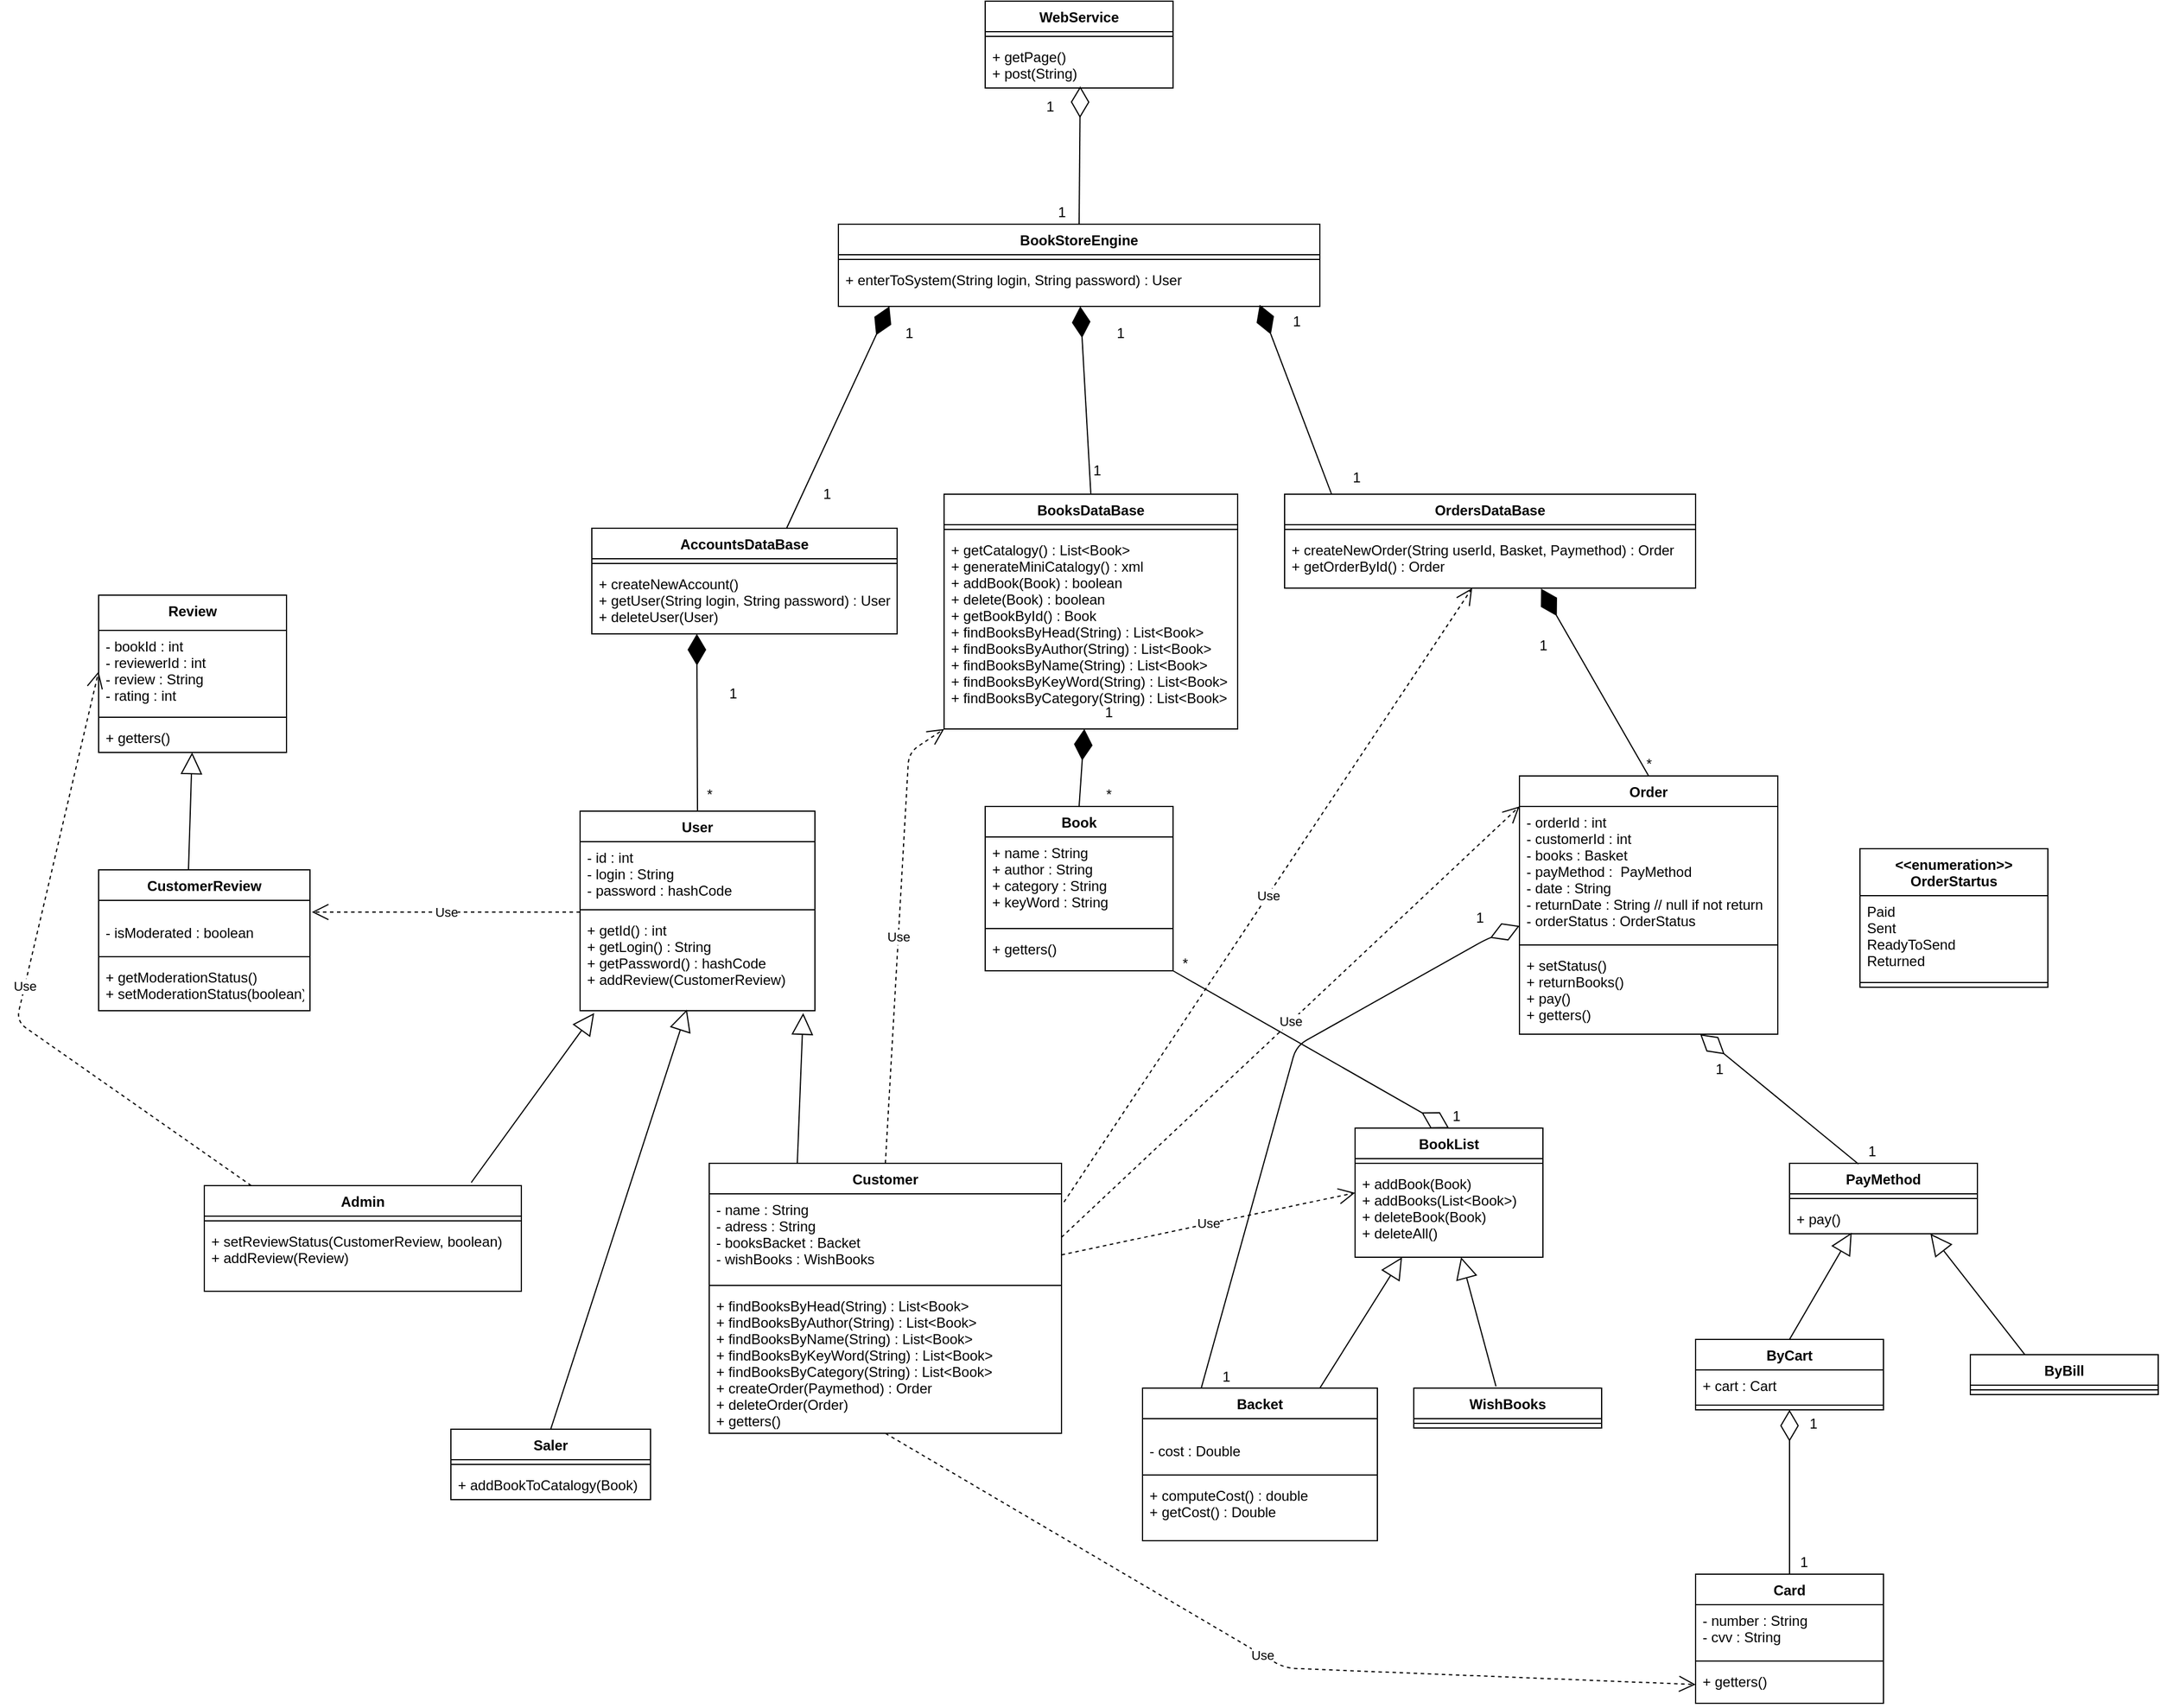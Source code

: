 <mxfile version="13.3.5" type="device"><diagram name="Page-1" id="e7e014a7-5840-1c2e-5031-d8a46d1fe8dd"><mxGraphModel dx="2223" dy="495" grid="1" gridSize="10" guides="1" tooltips="1" connect="1" arrows="1" fold="1" page="1" pageScale="1" pageWidth="1169" pageHeight="826" background="#ffffff" math="0" shadow="0"><root><mxCell id="0"/><mxCell id="1" parent="0"/><mxCell id="Yyj0qLJfryF7icvSQ_jR-110" value="" style="endArrow=diamondThin;endFill=1;endSize=24;html=1;entryX=0.106;entryY=1;entryDx=0;entryDy=0;entryPerimeter=0;exitX=0.638;exitY=0;exitDx=0;exitDy=0;exitPerimeter=0;" parent="1" source="Yyj0qLJfryF7icvSQ_jR-102" target="Yyj0qLJfryF7icvSQ_jR-97" edge="1"><mxGeometry width="160" relative="1" as="geometry"><mxPoint x="1010" y="560" as="sourcePoint"/><mxPoint x="1170" y="560" as="targetPoint"/></mxGeometry></mxCell><mxCell id="Yyj0qLJfryF7icvSQ_jR-111" value="" style="endArrow=diamondThin;endFill=1;endSize=24;html=1;exitX=0.5;exitY=0;exitDx=0;exitDy=0;" parent="1" source="Yyj0qLJfryF7icvSQ_jR-98" target="Yyj0qLJfryF7icvSQ_jR-97" edge="1"><mxGeometry width="160" relative="1" as="geometry"><mxPoint x="1010" y="560" as="sourcePoint"/><mxPoint x="1170" y="560" as="targetPoint"/></mxGeometry></mxCell><mxCell id="Yyj0qLJfryF7icvSQ_jR-118" value="" style="endArrow=block;endSize=16;endFill=0;html=1;exitX=0.842;exitY=-0.029;exitDx=0;exitDy=0;exitPerimeter=0;" parent="1" source="Yyj0qLJfryF7icvSQ_jR-46" edge="1"><mxGeometry width="160" relative="1" as="geometry"><mxPoint x="650" y="1020" as="sourcePoint"/><mxPoint x="502" y="1002" as="targetPoint"/></mxGeometry></mxCell><mxCell id="Yyj0qLJfryF7icvSQ_jR-119" value="" style="endArrow=block;endSize=16;endFill=0;html=1;exitX=0.25;exitY=0;exitDx=0;exitDy=0;" parent="1" source="Yyj0qLJfryF7icvSQ_jR-50" edge="1"><mxGeometry width="160" relative="1" as="geometry"><mxPoint x="650" y="1020" as="sourcePoint"/><mxPoint x="680" y="1002" as="targetPoint"/></mxGeometry></mxCell><mxCell id="Yyj0qLJfryF7icvSQ_jR-98" value="BooksDataBase" style="swimlane;fontStyle=1;align=center;verticalAlign=top;childLayout=stackLayout;horizontal=1;startSize=26;horizontalStack=0;resizeParent=1;resizeParentMax=0;resizeLast=0;collapsible=1;marginBottom=0;" parent="1" vertex="1"><mxGeometry x="800" y="560" width="250" height="200" as="geometry"/></mxCell><mxCell id="Yyj0qLJfryF7icvSQ_jR-100" value="" style="line;strokeWidth=1;fillColor=none;align=left;verticalAlign=middle;spacingTop=-1;spacingLeft=3;spacingRight=3;rotatable=0;labelPosition=right;points=[];portConstraint=eastwest;" parent="Yyj0qLJfryF7icvSQ_jR-98" vertex="1"><mxGeometry y="26" width="250" height="8" as="geometry"/></mxCell><mxCell id="Yyj0qLJfryF7icvSQ_jR-101" value="+ getCatalogy() : List&lt;Book&gt;&#xA;+ generateMiniCatalogy() : xml&#xA;+ addBook(Book) : boolean&#xA;+ delete(Book) : boolean&#xA;+ getBookById() : Book&#xA;+ findBooksByHead(String) : List&lt;Book&gt;&#xA;+ findBooksByAuthor(String) : List&lt;Book&gt;&#xA;+ findBooksByName(String) : List&lt;Book&gt;&#xA;+ findBooksByKeyWord(String) : List&lt;Book&gt;&#xA;+ findBooksByCategory(String) : List&lt;Book&gt;&#xA;&#xA;&#xA;&#xA;" style="text;strokeColor=none;fillColor=none;align=left;verticalAlign=top;spacingLeft=4;spacingRight=4;overflow=hidden;rotatable=0;points=[[0,0.5],[1,0.5]];portConstraint=eastwest;" parent="Yyj0qLJfryF7icvSQ_jR-98" vertex="1"><mxGeometry y="34" width="250" height="166" as="geometry"/></mxCell><mxCell id="Yyj0qLJfryF7icvSQ_jR-94" value="BookStoreEngine" style="swimlane;fontStyle=1;align=center;verticalAlign=top;childLayout=stackLayout;horizontal=1;startSize=26;horizontalStack=0;resizeParent=1;resizeParentMax=0;resizeLast=0;collapsible=1;marginBottom=0;" parent="1" vertex="1"><mxGeometry x="710" y="330" width="410" height="70" as="geometry"/></mxCell><mxCell id="Yyj0qLJfryF7icvSQ_jR-96" value="" style="line;strokeWidth=1;fillColor=none;align=left;verticalAlign=middle;spacingTop=-1;spacingLeft=3;spacingRight=3;rotatable=0;labelPosition=right;points=[];portConstraint=eastwest;" parent="Yyj0qLJfryF7icvSQ_jR-94" vertex="1"><mxGeometry y="26" width="410" height="8" as="geometry"/></mxCell><mxCell id="Yyj0qLJfryF7icvSQ_jR-97" value="+ enterToSystem(String login, String password) : User" style="text;strokeColor=none;fillColor=none;align=left;verticalAlign=top;spacingLeft=4;spacingRight=4;overflow=hidden;rotatable=0;points=[[0,0.5],[1,0.5]];portConstraint=eastwest;" parent="Yyj0qLJfryF7icvSQ_jR-94" vertex="1"><mxGeometry y="34" width="410" height="36" as="geometry"/></mxCell><mxCell id="Yyj0qLJfryF7icvSQ_jR-150" value="WebService" style="swimlane;fontStyle=1;align=center;verticalAlign=top;childLayout=stackLayout;horizontal=1;startSize=26;horizontalStack=0;resizeParent=1;resizeParentMax=0;resizeLast=0;collapsible=1;marginBottom=0;" parent="1" vertex="1"><mxGeometry x="835" y="140" width="160" height="74" as="geometry"/></mxCell><mxCell id="Yyj0qLJfryF7icvSQ_jR-152" value="" style="line;strokeWidth=1;fillColor=none;align=left;verticalAlign=middle;spacingTop=-1;spacingLeft=3;spacingRight=3;rotatable=0;labelPosition=right;points=[];portConstraint=eastwest;" parent="Yyj0qLJfryF7icvSQ_jR-150" vertex="1"><mxGeometry y="26" width="160" height="8" as="geometry"/></mxCell><mxCell id="Yyj0qLJfryF7icvSQ_jR-153" value="+ getPage()&#xA;+ post(String)&#xA;" style="text;strokeColor=none;fillColor=none;align=left;verticalAlign=top;spacingLeft=4;spacingRight=4;overflow=hidden;rotatable=0;points=[[0,0.5],[1,0.5]];portConstraint=eastwest;" parent="Yyj0qLJfryF7icvSQ_jR-150" vertex="1"><mxGeometry y="34" width="160" height="40" as="geometry"/></mxCell><mxCell id="Yyj0qLJfryF7icvSQ_jR-112" value="User" style="swimlane;fontStyle=1;align=center;verticalAlign=top;childLayout=stackLayout;horizontal=1;startSize=26;horizontalStack=0;resizeParent=1;resizeParentMax=0;resizeLast=0;collapsible=1;marginBottom=0;" parent="1" vertex="1"><mxGeometry x="490" y="830" width="200" height="170" as="geometry"/></mxCell><mxCell id="Yyj0qLJfryF7icvSQ_jR-113" value="- id : int&#xA;- login : String&#xA;- password : hashCode&#xA;&#xA;" style="text;strokeColor=none;fillColor=none;align=left;verticalAlign=top;spacingLeft=4;spacingRight=4;overflow=hidden;rotatable=0;points=[[0,0.5],[1,0.5]];portConstraint=eastwest;" parent="Yyj0qLJfryF7icvSQ_jR-112" vertex="1"><mxGeometry y="26" width="200" height="54" as="geometry"/></mxCell><mxCell id="Yyj0qLJfryF7icvSQ_jR-114" value="" style="line;strokeWidth=1;fillColor=none;align=left;verticalAlign=middle;spacingTop=-1;spacingLeft=3;spacingRight=3;rotatable=0;labelPosition=right;points=[];portConstraint=eastwest;" parent="Yyj0qLJfryF7icvSQ_jR-112" vertex="1"><mxGeometry y="80" width="200" height="8" as="geometry"/></mxCell><mxCell id="Yyj0qLJfryF7icvSQ_jR-115" value="+ getId() : int&#xA;+ getLogin() : String&#xA;+ getPassword() : hashCode&#xA;+ addReview(CustomerReview)&#xA;&#xA;&#xA;" style="text;strokeColor=none;fillColor=none;align=left;verticalAlign=top;spacingLeft=4;spacingRight=4;overflow=hidden;rotatable=0;points=[[0,0.5],[1,0.5]];portConstraint=eastwest;" parent="Yyj0qLJfryF7icvSQ_jR-112" vertex="1"><mxGeometry y="88" width="200" height="82" as="geometry"/></mxCell><mxCell id="Yyj0qLJfryF7icvSQ_jR-144" value="OrdersDataBase" style="swimlane;fontStyle=1;align=center;verticalAlign=top;childLayout=stackLayout;horizontal=1;startSize=26;horizontalStack=0;resizeParent=1;resizeParentMax=0;resizeLast=0;collapsible=1;marginBottom=0;" parent="1" vertex="1"><mxGeometry x="1090" y="560" width="350" height="80" as="geometry"/></mxCell><mxCell id="Yyj0qLJfryF7icvSQ_jR-146" value="" style="line;strokeWidth=1;fillColor=none;align=left;verticalAlign=middle;spacingTop=-1;spacingLeft=3;spacingRight=3;rotatable=0;labelPosition=right;points=[];portConstraint=eastwest;" parent="Yyj0qLJfryF7icvSQ_jR-144" vertex="1"><mxGeometry y="26" width="350" height="8" as="geometry"/></mxCell><mxCell id="Yyj0qLJfryF7icvSQ_jR-147" value="+ createNewOrder(String userId, Basket, Paymethod) : Order&#xA;+ getOrderById() : Order&#xA;" style="text;strokeColor=none;fillColor=none;align=left;verticalAlign=top;spacingLeft=4;spacingRight=4;overflow=hidden;rotatable=0;points=[[0,0.5],[1,0.5]];portConstraint=eastwest;" parent="Yyj0qLJfryF7icvSQ_jR-144" vertex="1"><mxGeometry y="34" width="350" height="46" as="geometry"/></mxCell><mxCell id="Yyj0qLJfryF7icvSQ_jR-55" value="Book" style="swimlane;fontStyle=1;align=center;verticalAlign=top;childLayout=stackLayout;horizontal=1;startSize=26;horizontalStack=0;resizeParent=1;resizeParentMax=0;resizeLast=0;collapsible=1;marginBottom=0;" parent="1" vertex="1"><mxGeometry x="835" y="826" width="160" height="140" as="geometry"/></mxCell><mxCell id="Yyj0qLJfryF7icvSQ_jR-56" value="+ name : String&#xA;+ author : String&#xA;+ category : String&#xA;+ keyWord : String&#xA;&#xA;" style="text;strokeColor=none;fillColor=none;align=left;verticalAlign=top;spacingLeft=4;spacingRight=4;overflow=hidden;rotatable=0;points=[[0,0.5],[1,0.5]];portConstraint=eastwest;" parent="Yyj0qLJfryF7icvSQ_jR-55" vertex="1"><mxGeometry y="26" width="160" height="74" as="geometry"/></mxCell><mxCell id="Yyj0qLJfryF7icvSQ_jR-57" value="" style="line;strokeWidth=1;fillColor=none;align=left;verticalAlign=middle;spacingTop=-1;spacingLeft=3;spacingRight=3;rotatable=0;labelPosition=right;points=[];portConstraint=eastwest;" parent="Yyj0qLJfryF7icvSQ_jR-55" vertex="1"><mxGeometry y="100" width="160" height="8" as="geometry"/></mxCell><mxCell id="Yyj0qLJfryF7icvSQ_jR-58" value="+ getters()" style="text;strokeColor=none;fillColor=none;align=left;verticalAlign=top;spacingLeft=4;spacingRight=4;overflow=hidden;rotatable=0;points=[[0,0.5],[1,0.5]];portConstraint=eastwest;" parent="Yyj0qLJfryF7icvSQ_jR-55" vertex="1"><mxGeometry y="108" width="160" height="32" as="geometry"/></mxCell><mxCell id="Yyj0qLJfryF7icvSQ_jR-69" value="Order" style="swimlane;fontStyle=1;align=center;verticalAlign=top;childLayout=stackLayout;horizontal=1;startSize=26;horizontalStack=0;resizeParent=1;resizeParentMax=0;resizeLast=0;collapsible=1;marginBottom=0;" parent="1" vertex="1"><mxGeometry x="1290" y="800" width="220" height="220" as="geometry"/></mxCell><mxCell id="Yyj0qLJfryF7icvSQ_jR-70" value="- orderId : int&#xA;- customerId : int&#xA;- books : Basket&#xA;- payMethod :  PayMethod&#xA;- date : String&#xA;- returnDate : String // null if not return &#xA;- orderStatus : OrderStatus&#xA;&#xA;" style="text;strokeColor=none;fillColor=none;align=left;verticalAlign=top;spacingLeft=4;spacingRight=4;overflow=hidden;rotatable=0;points=[[0,0.5],[1,0.5]];portConstraint=eastwest;" parent="Yyj0qLJfryF7icvSQ_jR-69" vertex="1"><mxGeometry y="26" width="220" height="114" as="geometry"/></mxCell><mxCell id="Yyj0qLJfryF7icvSQ_jR-71" value="" style="line;strokeWidth=1;fillColor=none;align=left;verticalAlign=middle;spacingTop=-1;spacingLeft=3;spacingRight=3;rotatable=0;labelPosition=right;points=[];portConstraint=eastwest;" parent="Yyj0qLJfryF7icvSQ_jR-69" vertex="1"><mxGeometry y="140" width="220" height="8" as="geometry"/></mxCell><mxCell id="Yyj0qLJfryF7icvSQ_jR-72" value="+ setStatus()&#xA;+ returnBooks()&#xA;+ pay()&#xA;+ getters()&#xA;&#xA;&#xA;" style="text;strokeColor=none;fillColor=none;align=left;verticalAlign=top;spacingLeft=4;spacingRight=4;overflow=hidden;rotatable=0;points=[[0,0.5],[1,0.5]];portConstraint=eastwest;" parent="Yyj0qLJfryF7icvSQ_jR-69" vertex="1"><mxGeometry y="148" width="220" height="72" as="geometry"/></mxCell><mxCell id="Yyj0qLJfryF7icvSQ_jR-102" value="AccountsDataBase" style="swimlane;fontStyle=1;align=center;verticalAlign=top;childLayout=stackLayout;horizontal=1;startSize=26;horizontalStack=0;resizeParent=1;resizeParentMax=0;resizeLast=0;collapsible=1;marginBottom=0;" parent="1" vertex="1"><mxGeometry x="500" y="589" width="260" height="90" as="geometry"/></mxCell><mxCell id="Yyj0qLJfryF7icvSQ_jR-104" value="" style="line;strokeWidth=1;fillColor=none;align=left;verticalAlign=middle;spacingTop=-1;spacingLeft=3;spacingRight=3;rotatable=0;labelPosition=right;points=[];portConstraint=eastwest;" parent="Yyj0qLJfryF7icvSQ_jR-102" vertex="1"><mxGeometry y="26" width="260" height="8" as="geometry"/></mxCell><mxCell id="Yyj0qLJfryF7icvSQ_jR-105" value="+ createNewAccount()&#xA;+ getUser(String login, String password) : User&#xA;+ deleteUser(User) &#xA;&#xA;&#xA;" style="text;strokeColor=none;fillColor=none;align=left;verticalAlign=top;spacingLeft=4;spacingRight=4;overflow=hidden;rotatable=0;points=[[0,0.5],[1,0.5]];portConstraint=eastwest;" parent="Yyj0qLJfryF7icvSQ_jR-102" vertex="1"><mxGeometry y="34" width="260" height="56" as="geometry"/></mxCell><mxCell id="xpv5blx1-IfY6XVsGv_s-7" value="Review" style="swimlane;fontStyle=1;align=center;verticalAlign=top;childLayout=stackLayout;horizontal=1;startSize=30;horizontalStack=0;resizeParent=1;resizeParentMax=0;resizeLast=0;collapsible=1;marginBottom=0;" vertex="1" parent="1"><mxGeometry x="80" y="646" width="160" height="134" as="geometry"/></mxCell><mxCell id="xpv5blx1-IfY6XVsGv_s-8" value="- bookId : int&#xA;- reviewerId : int &#xA;- review : String&#xA;- rating : int" style="text;strokeColor=none;fillColor=none;align=left;verticalAlign=top;spacingLeft=4;spacingRight=4;overflow=hidden;rotatable=0;points=[[0,0.5],[1,0.5]];portConstraint=eastwest;" vertex="1" parent="xpv5blx1-IfY6XVsGv_s-7"><mxGeometry y="30" width="160" height="70" as="geometry"/></mxCell><mxCell id="xpv5blx1-IfY6XVsGv_s-9" value="" style="line;strokeWidth=1;fillColor=none;align=left;verticalAlign=middle;spacingTop=-1;spacingLeft=3;spacingRight=3;rotatable=0;labelPosition=right;points=[];portConstraint=eastwest;" vertex="1" parent="xpv5blx1-IfY6XVsGv_s-7"><mxGeometry y="100" width="160" height="8" as="geometry"/></mxCell><mxCell id="xpv5blx1-IfY6XVsGv_s-10" value="+ getters() " style="text;strokeColor=none;fillColor=none;align=left;verticalAlign=top;spacingLeft=4;spacingRight=4;overflow=hidden;rotatable=0;points=[[0,0.5],[1,0.5]];portConstraint=eastwest;" vertex="1" parent="xpv5blx1-IfY6XVsGv_s-7"><mxGeometry y="108" width="160" height="26" as="geometry"/></mxCell><mxCell id="Yyj0qLJfryF7icvSQ_jR-81" value="WishBooks" style="swimlane;fontStyle=1;align=center;verticalAlign=top;childLayout=stackLayout;horizontal=1;startSize=26;horizontalStack=0;resizeParent=1;resizeParentMax=0;resizeLast=0;collapsible=1;marginBottom=0;" parent="1" vertex="1"><mxGeometry x="1200" y="1321.5" width="160" height="34" as="geometry"/></mxCell><mxCell id="Yyj0qLJfryF7icvSQ_jR-83" value="" style="line;strokeWidth=1;fillColor=none;align=left;verticalAlign=middle;spacingTop=-1;spacingLeft=3;spacingRight=3;rotatable=0;labelPosition=right;points=[];portConstraint=eastwest;" parent="Yyj0qLJfryF7icvSQ_jR-81" vertex="1"><mxGeometry y="26" width="160" height="8" as="geometry"/></mxCell><mxCell id="Yyj0qLJfryF7icvSQ_jR-129" value="" style="endArrow=block;endSize=16;endFill=0;html=1;exitX=0.75;exitY=0;exitDx=0;exitDy=0;entryX=0.25;entryY=1;entryDx=0;entryDy=0;entryPerimeter=0;" parent="1" target="Yyj0qLJfryF7icvSQ_jR-128" edge="1"><mxGeometry width="160" relative="1" as="geometry"><mxPoint x="1120" y="1321.5" as="sourcePoint"/><mxPoint x="950" y="1220" as="targetPoint"/></mxGeometry></mxCell><mxCell id="Yyj0qLJfryF7icvSQ_jR-130" value="" style="endArrow=block;endSize=16;endFill=0;html=1;" parent="1" target="Yyj0qLJfryF7icvSQ_jR-128" edge="1"><mxGeometry width="160" relative="1" as="geometry"><mxPoint x="1270" y="1320" as="sourcePoint"/><mxPoint x="950" y="1220" as="targetPoint"/></mxGeometry></mxCell><mxCell id="Yyj0qLJfryF7icvSQ_jR-134" value="" style="endArrow=diamondThin;endFill=1;endSize=24;html=1;exitX=0.5;exitY=0;exitDx=0;exitDy=0;entryX=0.344;entryY=1;entryDx=0;entryDy=0;entryPerimeter=0;" parent="1" source="Yyj0qLJfryF7icvSQ_jR-112" target="Yyj0qLJfryF7icvSQ_jR-105" edge="1"><mxGeometry width="160" relative="1" as="geometry"><mxPoint x="530" y="760" as="sourcePoint"/><mxPoint x="674" y="698" as="targetPoint"/></mxGeometry></mxCell><mxCell id="Yyj0qLJfryF7icvSQ_jR-135" value="" style="endArrow=diamondThin;endFill=1;endSize=24;html=1;exitX=0.5;exitY=0;exitDx=0;exitDy=0;" parent="1" source="Yyj0qLJfryF7icvSQ_jR-55" target="Yyj0qLJfryF7icvSQ_jR-101" edge="1"><mxGeometry width="160" relative="1" as="geometry"><mxPoint x="970" y="760" as="sourcePoint"/><mxPoint x="1000" y="750" as="targetPoint"/></mxGeometry></mxCell><mxCell id="Yyj0qLJfryF7icvSQ_jR-142" value="Use" style="endArrow=open;endSize=12;dashed=1;html=1;exitX=1;exitY=0.702;exitDx=0;exitDy=0;exitPerimeter=0;entryX=0;entryY=0.278;entryDx=0;entryDy=0;entryPerimeter=0;" parent="1" source="Yyj0qLJfryF7icvSQ_jR-51" target="Yyj0qLJfryF7icvSQ_jR-128" edge="1"><mxGeometry width="160" relative="1" as="geometry"><mxPoint x="950" y="1300" as="sourcePoint"/><mxPoint x="1120" y="1300" as="targetPoint"/></mxGeometry></mxCell><mxCell id="Yyj0qLJfryF7icvSQ_jR-143" value="" style="endArrow=diamondThin;endFill=1;endSize=24;html=1;entryX=0.875;entryY=0.962;entryDx=0;entryDy=0;entryPerimeter=0;" parent="1" target="Yyj0qLJfryF7icvSQ_jR-97" edge="1"><mxGeometry width="160" relative="1" as="geometry"><mxPoint x="1130" y="560" as="sourcePoint"/><mxPoint x="1290" y="560" as="targetPoint"/></mxGeometry></mxCell><mxCell id="Yyj0qLJfryF7icvSQ_jR-149" value="" style="endArrow=diamondThin;endFill=1;endSize=24;html=1;entryX=0.624;entryY=1.009;entryDx=0;entryDy=0;entryPerimeter=0;exitX=0.5;exitY=0;exitDx=0;exitDy=0;" parent="1" source="Yyj0qLJfryF7icvSQ_jR-69" target="Yyj0qLJfryF7icvSQ_jR-147" edge="1"><mxGeometry width="160" relative="1" as="geometry"><mxPoint x="1180" y="800" as="sourcePoint"/><mxPoint x="1340" y="800" as="targetPoint"/></mxGeometry></mxCell><mxCell id="Yyj0qLJfryF7icvSQ_jR-154" value="" style="endArrow=diamondThin;endFill=0;endSize=24;html=1;entryX=0.506;entryY=0.962;entryDx=0;entryDy=0;entryPerimeter=0;exitX=0.5;exitY=0;exitDx=0;exitDy=0;" parent="1" source="Yyj0qLJfryF7icvSQ_jR-94" target="Yyj0qLJfryF7icvSQ_jR-153" edge="1"><mxGeometry width="160" relative="1" as="geometry"><mxPoint x="580" y="250" as="sourcePoint"/><mxPoint x="740" y="250" as="targetPoint"/></mxGeometry></mxCell><mxCell id="Yyj0qLJfryF7icvSQ_jR-160" value="" style="endArrow=block;endSize=16;endFill=0;html=1;entryX=0.455;entryY=0.988;entryDx=0;entryDy=0;entryPerimeter=0;exitX=0.5;exitY=0;exitDx=0;exitDy=0;" parent="1" source="Yyj0qLJfryF7icvSQ_jR-155" target="Yyj0qLJfryF7icvSQ_jR-115" edge="1"><mxGeometry width="160" relative="1" as="geometry"><mxPoint x="530" y="1180" as="sourcePoint"/><mxPoint x="690" y="1180" as="targetPoint"/></mxGeometry></mxCell><mxCell id="Yyj0qLJfryF7icvSQ_jR-162" value="Use" style="endArrow=open;endSize=12;dashed=1;html=1;exitX=0.5;exitY=0;exitDx=0;exitDy=0;" parent="1" source="Yyj0qLJfryF7icvSQ_jR-50" target="Yyj0qLJfryF7icvSQ_jR-101" edge="1"><mxGeometry width="160" relative="1" as="geometry"><mxPoint x="730" y="940" as="sourcePoint"/><mxPoint x="810" y="840" as="targetPoint"/><Array as="points"><mxPoint x="770" y="780"/></Array></mxGeometry></mxCell><mxCell id="Yyj0qLJfryF7icvSQ_jR-189" value="" style="endArrow=block;endSize=16;endFill=0;html=1;entryX=0.331;entryY=0.962;entryDx=0;entryDy=0;entryPerimeter=0;exitX=0.5;exitY=0;exitDx=0;exitDy=0;" parent="1" source="Yyj0qLJfryF7icvSQ_jR-181" target="Yyj0qLJfryF7icvSQ_jR-180" edge="1"><mxGeometry width="160" relative="1" as="geometry"><mxPoint x="1360" y="1270" as="sourcePoint"/><mxPoint x="1520" y="1270" as="targetPoint"/></mxGeometry></mxCell><mxCell id="Yyj0qLJfryF7icvSQ_jR-181" value="ByCart" style="swimlane;fontStyle=1;align=center;verticalAlign=top;childLayout=stackLayout;horizontal=1;startSize=26;horizontalStack=0;resizeParent=1;resizeParentMax=0;resizeLast=0;collapsible=1;marginBottom=0;" parent="1" vertex="1"><mxGeometry x="1440" y="1280" width="160" height="60" as="geometry"/></mxCell><mxCell id="Yyj0qLJfryF7icvSQ_jR-182" value="+ cart : Cart" style="text;strokeColor=none;fillColor=none;align=left;verticalAlign=top;spacingLeft=4;spacingRight=4;overflow=hidden;rotatable=0;points=[[0,0.5],[1,0.5]];portConstraint=eastwest;" parent="Yyj0qLJfryF7icvSQ_jR-181" vertex="1"><mxGeometry y="26" width="160" height="26" as="geometry"/></mxCell><mxCell id="Yyj0qLJfryF7icvSQ_jR-183" value="" style="line;strokeWidth=1;fillColor=none;align=left;verticalAlign=middle;spacingTop=-1;spacingLeft=3;spacingRight=3;rotatable=0;labelPosition=right;points=[];portConstraint=eastwest;" parent="Yyj0qLJfryF7icvSQ_jR-181" vertex="1"><mxGeometry y="52" width="160" height="8" as="geometry"/></mxCell><mxCell id="Yyj0qLJfryF7icvSQ_jR-190" value="" style="endArrow=block;endSize=16;endFill=0;html=1;entryX=0.75;entryY=1;entryDx=0;entryDy=0;exitX=0.294;exitY=0.023;exitDx=0;exitDy=0;exitPerimeter=0;" parent="1" source="Yyj0qLJfryF7icvSQ_jR-185" target="Yyj0qLJfryF7icvSQ_jR-177" edge="1"><mxGeometry width="160" relative="1" as="geometry"><mxPoint x="1360" y="1270" as="sourcePoint"/><mxPoint x="1520" y="1270" as="targetPoint"/></mxGeometry></mxCell><mxCell id="Yyj0qLJfryF7icvSQ_jR-168" value="Backet" style="swimlane;fontStyle=1;align=center;verticalAlign=top;childLayout=stackLayout;horizontal=1;startSize=26;horizontalStack=0;resizeParent=1;resizeParentMax=0;resizeLast=0;collapsible=1;marginBottom=0;" parent="1" vertex="1"><mxGeometry x="969" y="1321.5" width="200" height="130" as="geometry"/></mxCell><mxCell id="Yyj0qLJfryF7icvSQ_jR-169" value="&#xA;- cost : Double &#xA;" style="text;strokeColor=none;fillColor=none;align=left;verticalAlign=top;spacingLeft=4;spacingRight=4;overflow=hidden;rotatable=0;points=[[0,0.5],[1,0.5]];portConstraint=eastwest;" parent="Yyj0qLJfryF7icvSQ_jR-168" vertex="1"><mxGeometry y="26" width="200" height="44" as="geometry"/></mxCell><mxCell id="Yyj0qLJfryF7icvSQ_jR-170" value="" style="line;strokeWidth=1;fillColor=none;align=left;verticalAlign=middle;spacingTop=-1;spacingLeft=3;spacingRight=3;rotatable=0;labelPosition=right;points=[];portConstraint=eastwest;" parent="Yyj0qLJfryF7icvSQ_jR-168" vertex="1"><mxGeometry y="70" width="200" height="8" as="geometry"/></mxCell><mxCell id="Yyj0qLJfryF7icvSQ_jR-171" value="+ computeCost() : double&#xA;+ getCost() : Double&#xA;&#xA;&#xA;&#xA;" style="text;strokeColor=none;fillColor=none;align=left;verticalAlign=top;spacingLeft=4;spacingRight=4;overflow=hidden;rotatable=0;points=[[0,0.5],[1,0.5]];portConstraint=eastwest;" parent="Yyj0qLJfryF7icvSQ_jR-168" vertex="1"><mxGeometry y="78" width="200" height="52" as="geometry"/></mxCell><mxCell id="Yyj0qLJfryF7icvSQ_jR-177" value="PayMethod" style="swimlane;fontStyle=1;align=center;verticalAlign=top;childLayout=stackLayout;horizontal=1;startSize=26;horizontalStack=0;resizeParent=1;resizeParentMax=0;resizeLast=0;collapsible=1;marginBottom=0;" parent="1" vertex="1"><mxGeometry x="1520" y="1130" width="160" height="60" as="geometry"/></mxCell><mxCell id="Yyj0qLJfryF7icvSQ_jR-179" value="" style="line;strokeWidth=1;fillColor=none;align=left;verticalAlign=middle;spacingTop=-1;spacingLeft=3;spacingRight=3;rotatable=0;labelPosition=right;points=[];portConstraint=eastwest;" parent="Yyj0qLJfryF7icvSQ_jR-177" vertex="1"><mxGeometry y="26" width="160" height="8" as="geometry"/></mxCell><mxCell id="Yyj0qLJfryF7icvSQ_jR-180" value="+ pay()" style="text;strokeColor=none;fillColor=none;align=left;verticalAlign=top;spacingLeft=4;spacingRight=4;overflow=hidden;rotatable=0;points=[[0,0.5],[1,0.5]];portConstraint=eastwest;" parent="Yyj0qLJfryF7icvSQ_jR-177" vertex="1"><mxGeometry y="34" width="160" height="26" as="geometry"/></mxCell><mxCell id="Yyj0qLJfryF7icvSQ_jR-185" value="ByBill" style="swimlane;fontStyle=1;align=center;verticalAlign=top;childLayout=stackLayout;horizontal=1;startSize=26;horizontalStack=0;resizeParent=1;resizeParentMax=0;resizeLast=0;collapsible=1;marginBottom=0;" parent="1" vertex="1"><mxGeometry x="1674" y="1293" width="160" height="34" as="geometry"/></mxCell><mxCell id="Yyj0qLJfryF7icvSQ_jR-187" value="" style="line;strokeWidth=1;fillColor=none;align=left;verticalAlign=middle;spacingTop=-1;spacingLeft=3;spacingRight=3;rotatable=0;labelPosition=right;points=[];portConstraint=eastwest;" parent="Yyj0qLJfryF7icvSQ_jR-185" vertex="1"><mxGeometry y="26" width="160" height="8" as="geometry"/></mxCell><mxCell id="Yyj0qLJfryF7icvSQ_jR-194" value="Card" style="swimlane;fontStyle=1;align=center;verticalAlign=top;childLayout=stackLayout;horizontal=1;startSize=26;horizontalStack=0;resizeParent=1;resizeParentMax=0;resizeLast=0;collapsible=1;marginBottom=0;" parent="1" vertex="1"><mxGeometry x="1440" y="1480" width="160" height="110" as="geometry"/></mxCell><mxCell id="Yyj0qLJfryF7icvSQ_jR-195" value="- number : String&#xA;- cvv : String&#xA;" style="text;strokeColor=none;fillColor=none;align=left;verticalAlign=top;spacingLeft=4;spacingRight=4;overflow=hidden;rotatable=0;points=[[0,0.5],[1,0.5]];portConstraint=eastwest;" parent="Yyj0qLJfryF7icvSQ_jR-194" vertex="1"><mxGeometry y="26" width="160" height="44" as="geometry"/></mxCell><mxCell id="Yyj0qLJfryF7icvSQ_jR-196" value="" style="line;strokeWidth=1;fillColor=none;align=left;verticalAlign=middle;spacingTop=-1;spacingLeft=3;spacingRight=3;rotatable=0;labelPosition=right;points=[];portConstraint=eastwest;" parent="Yyj0qLJfryF7icvSQ_jR-194" vertex="1"><mxGeometry y="70" width="160" height="8" as="geometry"/></mxCell><mxCell id="Yyj0qLJfryF7icvSQ_jR-197" value="+ getters()" style="text;strokeColor=none;fillColor=none;align=left;verticalAlign=top;spacingLeft=4;spacingRight=4;overflow=hidden;rotatable=0;points=[[0,0.5],[1,0.5]];portConstraint=eastwest;" parent="Yyj0qLJfryF7icvSQ_jR-194" vertex="1"><mxGeometry y="78" width="160" height="32" as="geometry"/></mxCell><mxCell id="Yyj0qLJfryF7icvSQ_jR-199" value="Use" style="endArrow=open;endSize=12;dashed=1;html=1;entryX=0;entryY=0.5;entryDx=0;entryDy=0;exitX=0.5;exitY=1;exitDx=0;exitDy=0;" parent="1" source="Yyj0qLJfryF7icvSQ_jR-50" target="Yyj0qLJfryF7icvSQ_jR-197" edge="1"><mxGeometry width="160" relative="1" as="geometry"><mxPoint x="790" y="1380" as="sourcePoint"/><mxPoint x="1220" y="1440" as="targetPoint"/><Array as="points"><mxPoint x="1090" y="1560"/></Array></mxGeometry></mxCell><mxCell id="Yyj0qLJfryF7icvSQ_jR-202" value="1" style="text;html=1;align=center;verticalAlign=middle;resizable=0;points=[];autosize=1;" parent="1" vertex="1"><mxGeometry x="880" y="220" width="20" height="20" as="geometry"/></mxCell><mxCell id="Yyj0qLJfryF7icvSQ_jR-203" value="1" style="text;html=1;align=center;verticalAlign=middle;resizable=0;points=[];autosize=1;" parent="1" vertex="1"><mxGeometry x="890" y="310" width="20" height="20" as="geometry"/></mxCell><mxCell id="Yyj0qLJfryF7icvSQ_jR-204" value="1" style="text;html=1;align=center;verticalAlign=middle;resizable=0;points=[];autosize=1;" parent="1" vertex="1"><mxGeometry x="760" y="413" width="20" height="20" as="geometry"/></mxCell><mxCell id="Yyj0qLJfryF7icvSQ_jR-209" value="1" style="text;html=1;align=center;verticalAlign=middle;resizable=0;points=[];autosize=1;" parent="1" vertex="1"><mxGeometry x="690" y="550" width="20" height="20" as="geometry"/></mxCell><mxCell id="Yyj0qLJfryF7icvSQ_jR-210" value="1" style="text;html=1;align=center;verticalAlign=middle;resizable=0;points=[];autosize=1;" parent="1" vertex="1"><mxGeometry x="940" y="413" width="20" height="20" as="geometry"/></mxCell><mxCell id="Yyj0qLJfryF7icvSQ_jR-213" value="1" style="text;html=1;align=center;verticalAlign=middle;resizable=0;points=[];autosize=1;" parent="1" vertex="1"><mxGeometry x="920" y="530" width="20" height="20" as="geometry"/></mxCell><mxCell id="Yyj0qLJfryF7icvSQ_jR-214" value="1" style="text;html=1;align=center;verticalAlign=middle;resizable=0;points=[];autosize=1;" parent="1" vertex="1"><mxGeometry x="1090" y="403" width="20" height="20" as="geometry"/></mxCell><mxCell id="Yyj0qLJfryF7icvSQ_jR-217" value="1" style="text;html=1;align=center;verticalAlign=middle;resizable=0;points=[];autosize=1;" parent="1" vertex="1"><mxGeometry x="1141" y="536" width="20" height="20" as="geometry"/></mxCell><mxCell id="Yyj0qLJfryF7icvSQ_jR-218" value="1" style="text;html=1;align=center;verticalAlign=middle;resizable=0;points=[];autosize=1;" parent="1" vertex="1"><mxGeometry x="610" y="720" width="20" height="20" as="geometry"/></mxCell><mxCell id="Yyj0qLJfryF7icvSQ_jR-221" value="*" style="text;html=1;align=center;verticalAlign=middle;resizable=0;points=[];autosize=1;" parent="1" vertex="1"><mxGeometry x="590" y="806" width="20" height="20" as="geometry"/></mxCell><mxCell id="Yyj0qLJfryF7icvSQ_jR-223" value="1" style="text;html=1;align=center;verticalAlign=middle;resizable=0;points=[];autosize=1;" parent="1" vertex="1"><mxGeometry x="930" y="736" width="20" height="20" as="geometry"/></mxCell><mxCell id="Yyj0qLJfryF7icvSQ_jR-224" value="*" style="text;html=1;align=center;verticalAlign=middle;resizable=0;points=[];autosize=1;" parent="1" vertex="1"><mxGeometry x="930" y="806" width="20" height="20" as="geometry"/></mxCell><mxCell id="Yyj0qLJfryF7icvSQ_jR-225" value="1" style="text;html=1;align=center;verticalAlign=middle;resizable=0;points=[];autosize=1;" parent="1" vertex="1"><mxGeometry x="1300" y="679" width="20" height="20" as="geometry"/></mxCell><mxCell id="Yyj0qLJfryF7icvSQ_jR-226" value="*" style="text;html=1;align=center;verticalAlign=middle;resizable=0;points=[];autosize=1;" parent="1" vertex="1"><mxGeometry x="1390" y="780" width="20" height="20" as="geometry"/></mxCell><mxCell id="Yyj0qLJfryF7icvSQ_jR-228" value="1" style="text;html=1;align=center;verticalAlign=middle;resizable=0;points=[];autosize=1;" parent="1" vertex="1"><mxGeometry x="1580" y="1110" width="20" height="20" as="geometry"/></mxCell><mxCell id="Yyj0qLJfryF7icvSQ_jR-229" value="1" style="text;html=1;align=center;verticalAlign=middle;resizable=0;points=[];autosize=1;" parent="1" vertex="1"><mxGeometry x="1530" y="1341.5" width="20" height="20" as="geometry"/></mxCell><mxCell id="Yyj0qLJfryF7icvSQ_jR-232" value="1" style="text;html=1;align=center;verticalAlign=middle;resizable=0;points=[];autosize=1;" parent="1" vertex="1"><mxGeometry x="1522" y="1460" width="20" height="20" as="geometry"/></mxCell><mxCell id="Yyj0qLJfryF7icvSQ_jR-235" value="1" style="text;html=1;align=center;verticalAlign=middle;resizable=0;points=[];autosize=1;" parent="1" vertex="1"><mxGeometry x="1246" y="911" width="20" height="20" as="geometry"/></mxCell><mxCell id="Yyj0qLJfryF7icvSQ_jR-236" value="1" style="text;html=1;align=center;verticalAlign=middle;resizable=0;points=[];autosize=1;" parent="1" vertex="1"><mxGeometry x="1030" y="1301.5" width="20" height="20" as="geometry"/></mxCell><mxCell id="Yyj0qLJfryF7icvSQ_jR-241" value="" style="endArrow=diamondThin;endFill=0;endSize=24;html=1;exitX=0.25;exitY=0;exitDx=0;exitDy=0;" parent="1" source="Yyj0qLJfryF7icvSQ_jR-168" target="Yyj0qLJfryF7icvSQ_jR-70" edge="1"><mxGeometry width="160" relative="1" as="geometry"><mxPoint x="1280" y="1100" as="sourcePoint"/><mxPoint x="1440" y="1100" as="targetPoint"/><Array as="points"><mxPoint x="1100" y="1030"/><mxPoint x="1260" y="940"/></Array></mxGeometry></mxCell><mxCell id="Yyj0qLJfryF7icvSQ_jR-242" value="" style="endArrow=diamondThin;endFill=0;endSize=24;html=1;exitX=0.367;exitY=0.011;exitDx=0;exitDy=0;exitPerimeter=0;" parent="1" source="Yyj0qLJfryF7icvSQ_jR-177" target="Yyj0qLJfryF7icvSQ_jR-72" edge="1"><mxGeometry width="160" relative="1" as="geometry"><mxPoint x="1280" y="1100" as="sourcePoint"/><mxPoint x="1500" y="1023" as="targetPoint"/></mxGeometry></mxCell><mxCell id="Yyj0qLJfryF7icvSQ_jR-243" value="1" style="text;html=1;align=center;verticalAlign=middle;resizable=0;points=[];autosize=1;" parent="1" vertex="1"><mxGeometry x="1450" y="1040" width="20" height="20" as="geometry"/></mxCell><mxCell id="Yyj0qLJfryF7icvSQ_jR-244" value="" style="endArrow=diamondThin;endFill=0;endSize=24;html=1;exitX=0.5;exitY=0;exitDx=0;exitDy=0;entryX=0.5;entryY=1;entryDx=0;entryDy=0;" parent="1" source="Yyj0qLJfryF7icvSQ_jR-194" target="Yyj0qLJfryF7icvSQ_jR-181" edge="1"><mxGeometry width="160" relative="1" as="geometry"><mxPoint x="1580" y="1280" as="sourcePoint"/><mxPoint x="1740" y="1280" as="targetPoint"/></mxGeometry></mxCell><mxCell id="xpv5blx1-IfY6XVsGv_s-2" value="" style="endArrow=diamondThin;endFill=0;endSize=24;html=1;entryX=0.5;entryY=0;entryDx=0;entryDy=0;exitX=1;exitY=1;exitDx=0;exitDy=0;" edge="1" parent="1" source="Yyj0qLJfryF7icvSQ_jR-55" target="Yyj0qLJfryF7icvSQ_jR-125"><mxGeometry width="160" relative="1" as="geometry"><mxPoint x="1150" y="1050" as="sourcePoint"/><mxPoint x="1310" y="1050" as="targetPoint"/></mxGeometry></mxCell><mxCell id="Yyj0qLJfryF7icvSQ_jR-50" value="Customer" style="swimlane;fontStyle=1;align=center;verticalAlign=top;childLayout=stackLayout;horizontal=1;startSize=26;horizontalStack=0;resizeParent=1;resizeParentMax=0;resizeLast=0;collapsible=1;marginBottom=0;" parent="1" vertex="1"><mxGeometry x="600" y="1130" width="300" height="230" as="geometry"/></mxCell><mxCell id="Yyj0qLJfryF7icvSQ_jR-51" value="- name : String&#xA;- adress : String&#xA;- booksBacket : Backet&#xA;- wishBooks : WishBooks&#xA;&#xA;" style="text;strokeColor=none;fillColor=none;align=left;verticalAlign=top;spacingLeft=4;spacingRight=4;overflow=hidden;rotatable=0;points=[[0,0.5],[1,0.5]];portConstraint=eastwest;" parent="Yyj0qLJfryF7icvSQ_jR-50" vertex="1"><mxGeometry y="26" width="300" height="74" as="geometry"/></mxCell><mxCell id="Yyj0qLJfryF7icvSQ_jR-52" value="" style="line;strokeWidth=1;fillColor=none;align=left;verticalAlign=middle;spacingTop=-1;spacingLeft=3;spacingRight=3;rotatable=0;labelPosition=right;points=[];portConstraint=eastwest;" parent="Yyj0qLJfryF7icvSQ_jR-50" vertex="1"><mxGeometry y="100" width="300" height="8" as="geometry"/></mxCell><mxCell id="Yyj0qLJfryF7icvSQ_jR-53" value="+ findBooksByHead(String) : List&lt;Book&gt;&#xA;+ findBooksByAuthor(String) : List&lt;Book&gt;&#xA;+ findBooksByName(String) : List&lt;Book&gt;&#xA;+ findBooksByKeyWord(String) : List&lt;Book&gt;&#xA;+ findBooksByCategory(String) : List&lt;Book&gt;&#xA;+ createOrder(Paymethod) : Order&#xA;+ deleteOrder(Order)&#xA;+ getters()&#xA;&#xA;&#xA;" style="text;strokeColor=none;fillColor=none;align=left;verticalAlign=top;spacingLeft=4;spacingRight=4;overflow=hidden;rotatable=0;points=[[0,0.5],[1,0.5]];portConstraint=eastwest;" parent="Yyj0qLJfryF7icvSQ_jR-50" vertex="1"><mxGeometry y="108" width="300" height="122" as="geometry"/></mxCell><mxCell id="xpv5blx1-IfY6XVsGv_s-4" value="Use" style="endArrow=open;endSize=12;dashed=1;html=1;exitX=1.007;exitY=0.095;exitDx=0;exitDy=0;exitPerimeter=0;" edge="1" parent="1" source="Yyj0qLJfryF7icvSQ_jR-51" target="Yyj0qLJfryF7icvSQ_jR-147"><mxGeometry width="160" relative="1" as="geometry"><mxPoint x="990" y="1090" as="sourcePoint"/><mxPoint x="1150" y="1090" as="targetPoint"/></mxGeometry></mxCell><mxCell id="xpv5blx1-IfY6XVsGv_s-5" value="Use" style="endArrow=open;endSize=12;dashed=1;html=1;exitX=1;exitY=0.5;exitDx=0;exitDy=0;entryX=0;entryY=0;entryDx=0;entryDy=0;entryPerimeter=0;" edge="1" parent="1" source="Yyj0qLJfryF7icvSQ_jR-51" target="Yyj0qLJfryF7icvSQ_jR-70"><mxGeometry width="160" relative="1" as="geometry"><mxPoint x="990" y="1100" as="sourcePoint"/><mxPoint x="1150" y="1100" as="targetPoint"/></mxGeometry></mxCell><mxCell id="Yyj0qLJfryF7icvSQ_jR-125" value="BookList" style="swimlane;fontStyle=1;align=center;verticalAlign=top;childLayout=stackLayout;horizontal=1;startSize=26;horizontalStack=0;resizeParent=1;resizeParentMax=0;resizeLast=0;collapsible=1;marginBottom=0;" parent="1" vertex="1"><mxGeometry x="1150" y="1100" width="160" height="110" as="geometry"/></mxCell><mxCell id="Yyj0qLJfryF7icvSQ_jR-127" value="" style="line;strokeWidth=1;fillColor=none;align=left;verticalAlign=middle;spacingTop=-1;spacingLeft=3;spacingRight=3;rotatable=0;labelPosition=right;points=[];portConstraint=eastwest;" parent="Yyj0qLJfryF7icvSQ_jR-125" vertex="1"><mxGeometry y="26" width="160" height="8" as="geometry"/></mxCell><mxCell id="Yyj0qLJfryF7icvSQ_jR-128" value="+ addBook(Book)&#xA;+ addBooks(List&lt;Book&gt;)&#xA;+ deleteBook(Book)&#xA;+ deleteAll()" style="text;strokeColor=none;fillColor=none;align=left;verticalAlign=top;spacingLeft=4;spacingRight=4;overflow=hidden;rotatable=0;points=[[0,0.5],[1,0.5]];portConstraint=eastwest;" parent="Yyj0qLJfryF7icvSQ_jR-125" vertex="1"><mxGeometry y="34" width="160" height="76" as="geometry"/></mxCell><mxCell id="xpv5blx1-IfY6XVsGv_s-11" value="" style="endArrow=block;endSize=16;endFill=0;html=1;exitX=0.425;exitY=0.003;exitDx=0;exitDy=0;exitPerimeter=0;" edge="1" parent="1" source="Yyj0qLJfryF7icvSQ_jR-121" target="xpv5blx1-IfY6XVsGv_s-10"><mxGeometry x="-0.183" y="-21" width="160" relative="1" as="geometry"><mxPoint x="420" y="917" as="sourcePoint"/><mxPoint x="580" y="917" as="targetPoint"/><mxPoint as="offset"/></mxGeometry></mxCell><mxCell id="Yyj0qLJfryF7icvSQ_jR-155" value="Saler" style="swimlane;fontStyle=1;align=center;verticalAlign=top;childLayout=stackLayout;horizontal=1;startSize=26;horizontalStack=0;resizeParent=1;resizeParentMax=0;resizeLast=0;collapsible=1;marginBottom=0;" parent="1" vertex="1"><mxGeometry x="380" y="1356.5" width="170" height="60" as="geometry"/></mxCell><mxCell id="Yyj0qLJfryF7icvSQ_jR-157" value="" style="line;strokeWidth=1;fillColor=none;align=left;verticalAlign=middle;spacingTop=-1;spacingLeft=3;spacingRight=3;rotatable=0;labelPosition=right;points=[];portConstraint=eastwest;" parent="Yyj0qLJfryF7icvSQ_jR-155" vertex="1"><mxGeometry y="26" width="170" height="8" as="geometry"/></mxCell><mxCell id="Yyj0qLJfryF7icvSQ_jR-158" value="+ addBookToCatalogy(Book)" style="text;strokeColor=none;fillColor=none;align=left;verticalAlign=top;spacingLeft=4;spacingRight=4;overflow=hidden;rotatable=0;points=[[0,0.5],[1,0.5]];portConstraint=eastwest;" parent="Yyj0qLJfryF7icvSQ_jR-155" vertex="1"><mxGeometry y="34" width="170" height="26" as="geometry"/></mxCell><mxCell id="Yyj0qLJfryF7icvSQ_jR-121" value="CustomerReview" style="swimlane;fontStyle=1;align=center;verticalAlign=top;childLayout=stackLayout;horizontal=1;startSize=26;horizontalStack=0;resizeParent=1;resizeParentMax=0;resizeLast=0;collapsible=1;marginBottom=0;" parent="1" vertex="1"><mxGeometry x="80" y="880" width="180" height="120" as="geometry"/></mxCell><mxCell id="Yyj0qLJfryF7icvSQ_jR-122" value="&#xA;- isModerated : boolean&#xA;&#xA;&#xA;" style="text;strokeColor=none;fillColor=none;align=left;verticalAlign=top;spacingLeft=4;spacingRight=4;overflow=hidden;rotatable=0;points=[[0,0.5],[1,0.5]];portConstraint=eastwest;" parent="Yyj0qLJfryF7icvSQ_jR-121" vertex="1"><mxGeometry y="26" width="180" height="44" as="geometry"/></mxCell><mxCell id="Yyj0qLJfryF7icvSQ_jR-123" value="" style="line;strokeWidth=1;fillColor=none;align=left;verticalAlign=middle;spacingTop=-1;spacingLeft=3;spacingRight=3;rotatable=0;labelPosition=right;points=[];portConstraint=eastwest;" parent="Yyj0qLJfryF7icvSQ_jR-121" vertex="1"><mxGeometry y="70" width="180" height="8" as="geometry"/></mxCell><mxCell id="Yyj0qLJfryF7icvSQ_jR-124" value="+ getModerationStatus()&#xA;+ setModerationStatus(boolean)&#xA;&#xA;&#xA;&#xA;&#xA;&#xA;" style="text;strokeColor=none;fillColor=none;align=left;verticalAlign=top;spacingLeft=4;spacingRight=4;overflow=hidden;rotatable=0;points=[[0,0.5],[1,0.5]];portConstraint=eastwest;" parent="Yyj0qLJfryF7icvSQ_jR-121" vertex="1"><mxGeometry y="78" width="180" height="42" as="geometry"/></mxCell><mxCell id="xpv5blx1-IfY6XVsGv_s-14" value="Use" style="endArrow=open;endSize=12;dashed=1;html=1;entryX=1.009;entryY=0.227;entryDx=0;entryDy=0;entryPerimeter=0;" edge="1" parent="1" target="Yyj0qLJfryF7icvSQ_jR-122"><mxGeometry width="160" relative="1" as="geometry"><mxPoint x="490" y="916" as="sourcePoint"/><mxPoint x="490" y="940" as="targetPoint"/></mxGeometry></mxCell><mxCell id="Yyj0qLJfryF7icvSQ_jR-46" value="Admin" style="swimlane;fontStyle=1;align=center;verticalAlign=top;childLayout=stackLayout;horizontal=1;startSize=26;horizontalStack=0;resizeParent=1;resizeParentMax=0;resizeLast=0;collapsible=1;marginBottom=0;" parent="1" vertex="1"><mxGeometry x="170" y="1149" width="270" height="90" as="geometry"/></mxCell><mxCell id="xpv5blx1-IfY6XVsGv_s-15" value="Use" style="endArrow=open;endSize=12;dashed=1;html=1;entryX=0;entryY=0.5;entryDx=0;entryDy=0;" edge="1" parent="Yyj0qLJfryF7icvSQ_jR-46" target="xpv5blx1-IfY6XVsGv_s-8"><mxGeometry width="160" relative="1" as="geometry"><mxPoint x="40" as="sourcePoint"/><mxPoint x="200" as="targetPoint"/><Array as="points"><mxPoint x="-160" y="-140"/></Array></mxGeometry></mxCell><mxCell id="Yyj0qLJfryF7icvSQ_jR-48" value="" style="line;strokeWidth=1;fillColor=none;align=left;verticalAlign=middle;spacingTop=-1;spacingLeft=3;spacingRight=3;rotatable=0;labelPosition=right;points=[];portConstraint=eastwest;" parent="Yyj0qLJfryF7icvSQ_jR-46" vertex="1"><mxGeometry y="26" width="270" height="8" as="geometry"/></mxCell><mxCell id="Yyj0qLJfryF7icvSQ_jR-49" value="+ setReviewStatus(CustomerReview, boolean)&#xA;+ addReview(Review)&#xA;" style="text;strokeColor=none;fillColor=none;align=left;verticalAlign=top;spacingLeft=4;spacingRight=4;overflow=hidden;rotatable=0;points=[[0,0.5],[1,0.5]];portConstraint=eastwest;" parent="Yyj0qLJfryF7icvSQ_jR-46" vertex="1"><mxGeometry y="34" width="270" height="56" as="geometry"/></mxCell><mxCell id="xpv5blx1-IfY6XVsGv_s-21" value="&lt;&lt;enumeration&gt;&gt;&#xA;OrderStartus&#xA;" style="swimlane;fontStyle=1;align=center;verticalAlign=top;childLayout=stackLayout;horizontal=1;startSize=40;horizontalStack=0;resizeParent=1;resizeParentMax=0;resizeLast=0;collapsible=1;marginBottom=0;" vertex="1" parent="1"><mxGeometry x="1580" y="862" width="160" height="118" as="geometry"/></mxCell><mxCell id="xpv5blx1-IfY6XVsGv_s-22" value="Paid&#xA;Sent&#xA;ReadyToSend&#xA;Returned&#xA;" style="text;strokeColor=none;fillColor=none;align=left;verticalAlign=top;spacingLeft=4;spacingRight=4;overflow=hidden;rotatable=0;points=[[0,0.5],[1,0.5]];portConstraint=eastwest;" vertex="1" parent="xpv5blx1-IfY6XVsGv_s-21"><mxGeometry y="40" width="160" height="70" as="geometry"/></mxCell><mxCell id="xpv5blx1-IfY6XVsGv_s-23" value="" style="line;strokeWidth=1;fillColor=none;align=left;verticalAlign=middle;spacingTop=-1;spacingLeft=3;spacingRight=3;rotatable=0;labelPosition=right;points=[];portConstraint=eastwest;" vertex="1" parent="xpv5blx1-IfY6XVsGv_s-21"><mxGeometry y="110" width="160" height="8" as="geometry"/></mxCell><mxCell id="xpv5blx1-IfY6XVsGv_s-25" value="*" style="text;html=1;align=center;verticalAlign=middle;resizable=0;points=[];autosize=1;" vertex="1" parent="1"><mxGeometry x="995" y="950" width="20" height="20" as="geometry"/></mxCell><mxCell id="xpv5blx1-IfY6XVsGv_s-26" value="1" style="text;html=1;align=center;verticalAlign=middle;resizable=0;points=[];autosize=1;" vertex="1" parent="1"><mxGeometry x="1226" y="1080" width="20" height="20" as="geometry"/></mxCell></root></mxGraphModel></diagram></mxfile>